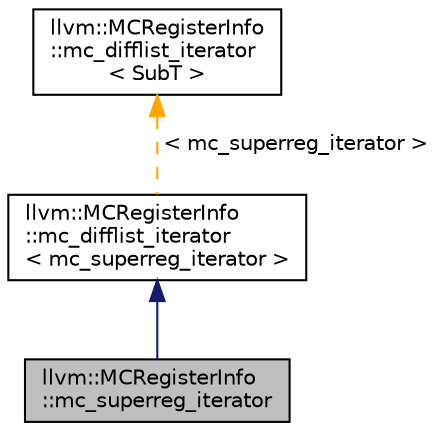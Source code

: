 digraph "llvm::MCRegisterInfo::mc_superreg_iterator"
{
 // LATEX_PDF_SIZE
  bgcolor="transparent";
  edge [fontname="Helvetica",fontsize="10",labelfontname="Helvetica",labelfontsize="10"];
  node [fontname="Helvetica",fontsize="10",shape=record];
  Node1 [label="llvm::MCRegisterInfo\l::mc_superreg_iterator",height=0.2,width=0.4,color="black", fillcolor="grey75", style="filled", fontcolor="black",tooltip="Forward iterator over all super-registers."];
  Node2 -> Node1 [dir="back",color="midnightblue",fontsize="10",style="solid",fontname="Helvetica"];
  Node2 [label="llvm::MCRegisterInfo\l::mc_difflist_iterator\l\< mc_superreg_iterator \>",height=0.2,width=0.4,color="black",URL="$classllvm_1_1MCRegisterInfo_1_1mc__difflist__iterator.html",tooltip=" "];
  Node3 -> Node2 [dir="back",color="orange",fontsize="10",style="dashed",label=" \< mc_superreg_iterator \>" ,fontname="Helvetica"];
  Node3 [label="llvm::MCRegisterInfo\l::mc_difflist_iterator\l\< SubT \>",height=0.2,width=0.4,color="black",URL="$classllvm_1_1MCRegisterInfo_1_1mc__difflist__iterator.html",tooltip="Forward iterator using DiffListIterator."];
}
